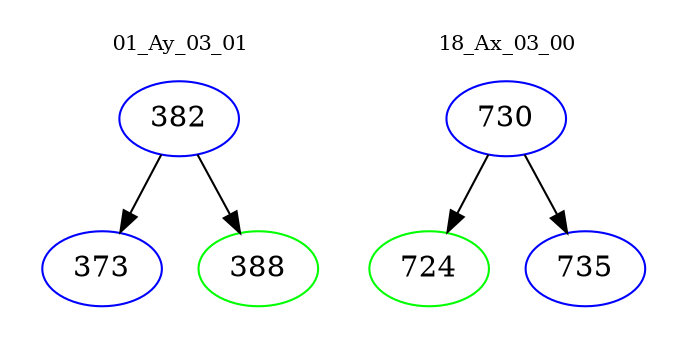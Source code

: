 digraph{
subgraph cluster_0 {
color = white
label = "01_Ay_03_01";
fontsize=10;
T0_382 [label="382", color="blue"]
T0_382 -> T0_373 [color="black"]
T0_373 [label="373", color="blue"]
T0_382 -> T0_388 [color="black"]
T0_388 [label="388", color="green"]
}
subgraph cluster_1 {
color = white
label = "18_Ax_03_00";
fontsize=10;
T1_730 [label="730", color="blue"]
T1_730 -> T1_724 [color="black"]
T1_724 [label="724", color="green"]
T1_730 -> T1_735 [color="black"]
T1_735 [label="735", color="blue"]
}
}
